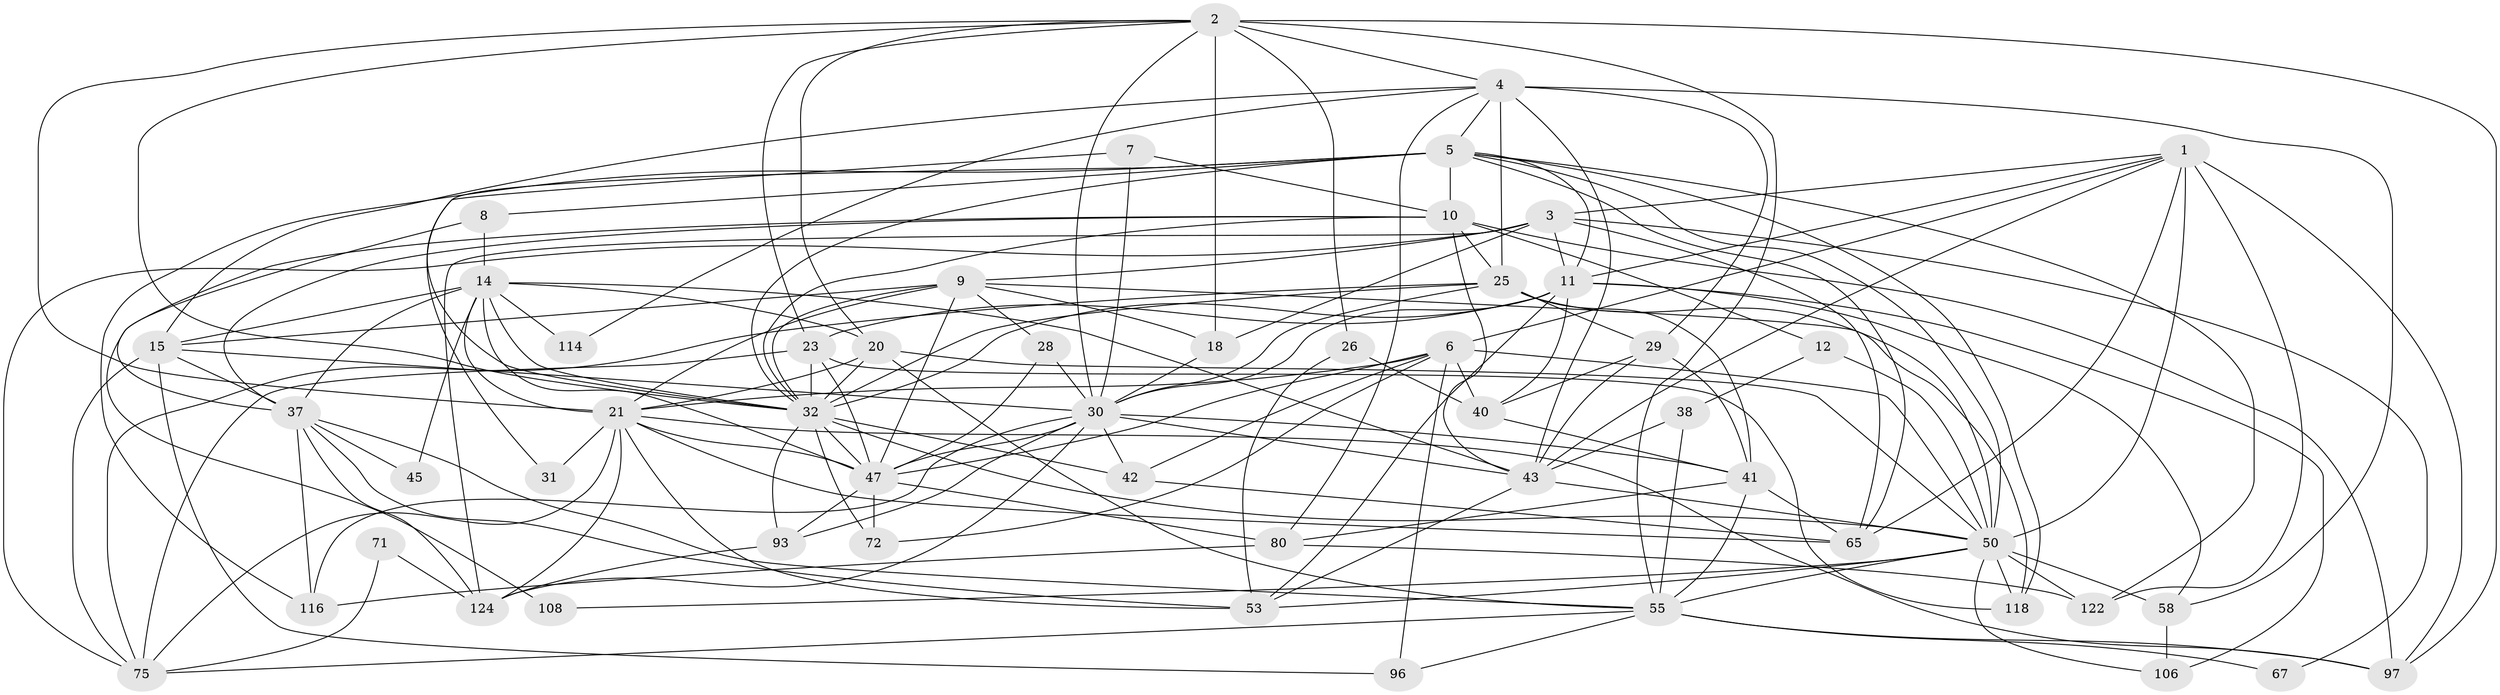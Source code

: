 // original degree distribution, {3: 0.3308270676691729, 4: 0.24060150375939848, 2: 0.11278195488721804, 5: 0.17293233082706766, 7: 0.045112781954887216, 6: 0.07518796992481203, 8: 0.015037593984962405, 9: 0.007518796992481203}
// Generated by graph-tools (version 1.1) at 2025/18/03/04/25 18:18:56]
// undirected, 53 vertices, 166 edges
graph export_dot {
graph [start="1"]
  node [color=gray90,style=filled];
  1 [super="+91+27"];
  2 [super="+36"];
  3 [super="+16+13"];
  4 [super="+22"];
  5 [super="+57+46"];
  6 [super="+24+79"];
  7;
  8;
  9 [super="+112+51"];
  10 [super="+128+19"];
  11 [super="+82+125+90"];
  12;
  14 [super="+73"];
  15 [super="+117"];
  18 [super="+60"];
  20 [super="+62"];
  21 [super="+68+35+54"];
  23 [super="+34"];
  25 [super="+69"];
  26;
  28;
  29 [super="+113"];
  30 [super="+109+56"];
  31 [super="+120"];
  32 [super="+33+94+39"];
  37 [super="+89"];
  38 [super="+74"];
  40 [super="+103+105"];
  41 [super="+87"];
  42;
  43 [super="+66+52"];
  45;
  47 [super="+49"];
  50 [super="+121+63+99+88"];
  53 [super="+81"];
  55 [super="+86"];
  58 [super="+92"];
  65 [super="+100+102"];
  67;
  71;
  72;
  75 [super="+95"];
  80;
  93;
  96 [super="+115"];
  97;
  106;
  108;
  114;
  116 [super="+129"];
  118;
  122;
  124 [super="+126"];
  1 -- 122;
  1 -- 65;
  1 -- 43;
  1 -- 50 [weight=3];
  1 -- 97;
  1 -- 11;
  1 -- 6;
  1 -- 3;
  2 -- 97;
  2 -- 4;
  2 -- 18 [weight=2];
  2 -- 21;
  2 -- 26;
  2 -- 30;
  2 -- 23;
  2 -- 32;
  2 -- 20;
  2 -- 55;
  3 -- 67;
  3 -- 65;
  3 -- 18;
  3 -- 124;
  3 -- 9;
  3 -- 75;
  3 -- 11;
  4 -- 80;
  4 -- 43 [weight=2];
  4 -- 15;
  4 -- 114;
  4 -- 25 [weight=2];
  4 -- 58;
  4 -- 29;
  4 -- 5;
  5 -- 32;
  5 -- 116;
  5 -- 8;
  5 -- 31 [weight=2];
  5 -- 65;
  5 -- 10;
  5 -- 11;
  5 -- 118;
  5 -- 122;
  5 -- 50;
  6 -- 42 [weight=2];
  6 -- 47;
  6 -- 50;
  6 -- 96;
  6 -- 21;
  6 -- 72;
  6 -- 40;
  7 -- 30;
  7 -- 10;
  7 -- 32;
  8 -- 14;
  8 -- 37;
  9 -- 21 [weight=2];
  9 -- 47;
  9 -- 32;
  9 -- 18;
  9 -- 118;
  9 -- 28;
  9 -- 15;
  10 -- 37;
  10 -- 25;
  10 -- 108;
  10 -- 12;
  10 -- 43;
  10 -- 97;
  10 -- 32;
  11 -- 106;
  11 -- 53;
  11 -- 30;
  11 -- 58;
  11 -- 23;
  11 -- 32;
  11 -- 40;
  12 -- 50;
  12 -- 38;
  14 -- 20;
  14 -- 43;
  14 -- 15;
  14 -- 114;
  14 -- 37;
  14 -- 45;
  14 -- 47;
  14 -- 32;
  14 -- 21;
  15 -- 75;
  15 -- 30;
  15 -- 37;
  15 -- 96;
  18 -- 30;
  20 -- 21;
  20 -- 32 [weight=2];
  20 -- 55;
  20 -- 50;
  21 -- 75;
  21 -- 65;
  21 -- 97;
  21 -- 31 [weight=3];
  21 -- 47;
  21 -- 53;
  21 -- 124;
  23 -- 75 [weight=2];
  23 -- 118;
  23 -- 32;
  23 -- 47;
  25 -- 75;
  25 -- 30;
  25 -- 32;
  25 -- 29;
  25 -- 50;
  25 -- 41;
  26 -- 53;
  26 -- 40;
  28 -- 30;
  28 -- 47;
  29 -- 40;
  29 -- 43;
  29 -- 41;
  30 -- 42;
  30 -- 93;
  30 -- 116;
  30 -- 124;
  30 -- 47;
  30 -- 43;
  30 -- 41;
  32 -- 72;
  32 -- 42;
  32 -- 93;
  32 -- 47 [weight=2];
  32 -- 50;
  37 -- 45;
  37 -- 116;
  37 -- 53;
  37 -- 55;
  37 -- 124;
  38 -- 43;
  38 -- 55;
  40 -- 41 [weight=2];
  41 -- 65;
  41 -- 55;
  41 -- 80;
  42 -- 65;
  43 -- 50;
  43 -- 53;
  47 -- 72;
  47 -- 80;
  47 -- 93;
  50 -- 53;
  50 -- 122;
  50 -- 58 [weight=2];
  50 -- 118;
  50 -- 55;
  50 -- 108;
  50 -- 106;
  55 -- 75;
  55 -- 96;
  55 -- 97;
  55 -- 67;
  58 -- 106;
  71 -- 75;
  71 -- 124;
  80 -- 122;
  80 -- 116;
  93 -- 124;
}
